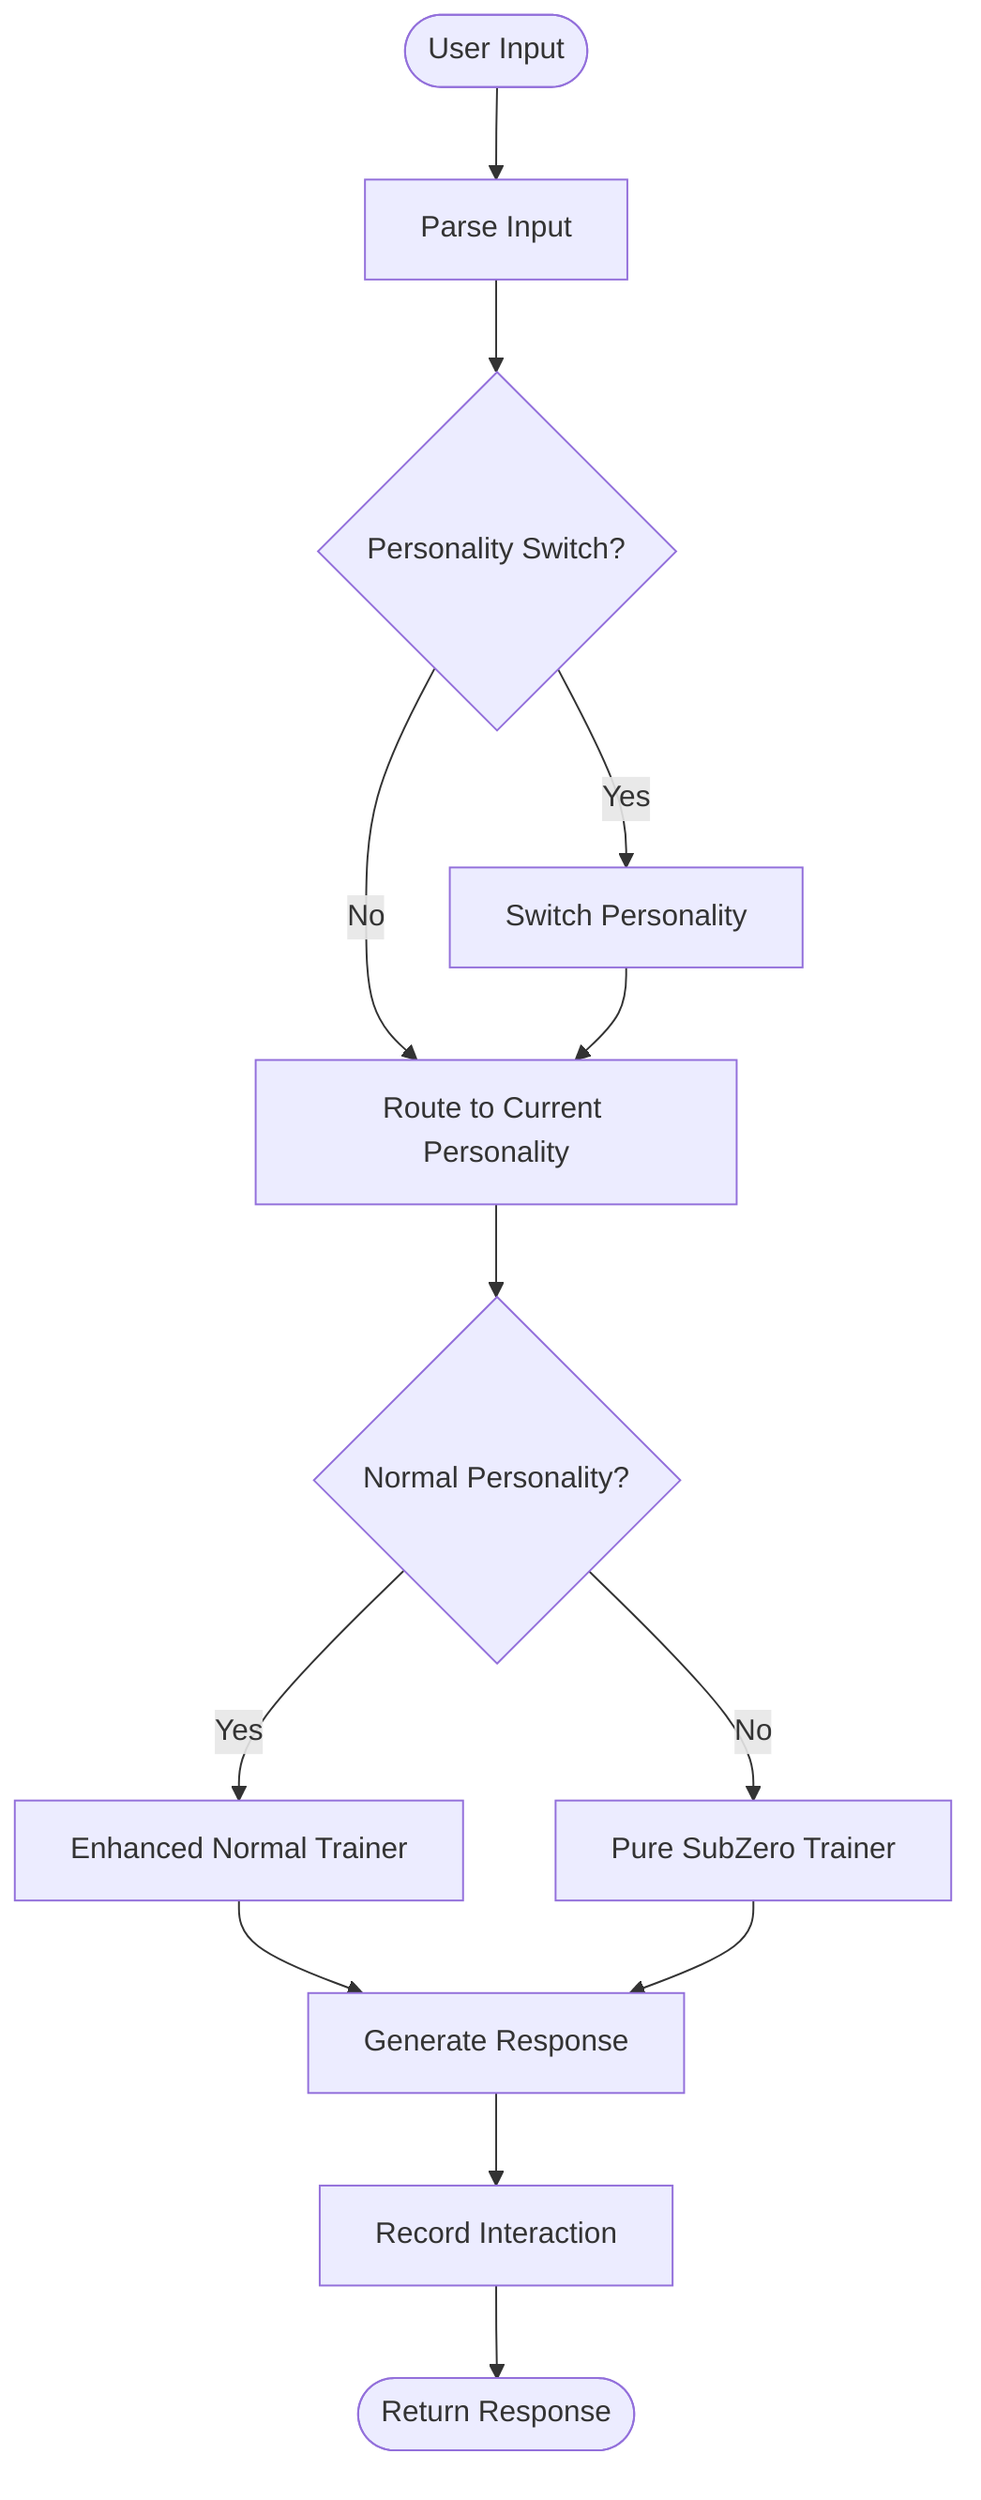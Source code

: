 flowchart TD
    Start([User Input]) --> Parse[Parse Input]
    Parse --> Detect{Personality Switch?}
    
    Detect -->|Yes| Switch[Switch Personality]
    Detect -->|No| Route[Route to Current Personality]
    
    Switch --> Route
    Route --> Normal{Normal Personality?}
    
    Normal -->|Yes| NormalTrainer[Enhanced Normal Trainer]
    Normal -->|No| SubZeroTrainer[Pure SubZero Trainer]
    
    NormalTrainer --> Generate[Generate Response]
    SubZeroTrainer --> Generate
    
    Generate --> Record[Record Interaction]
    Record --> Response([Return Response])